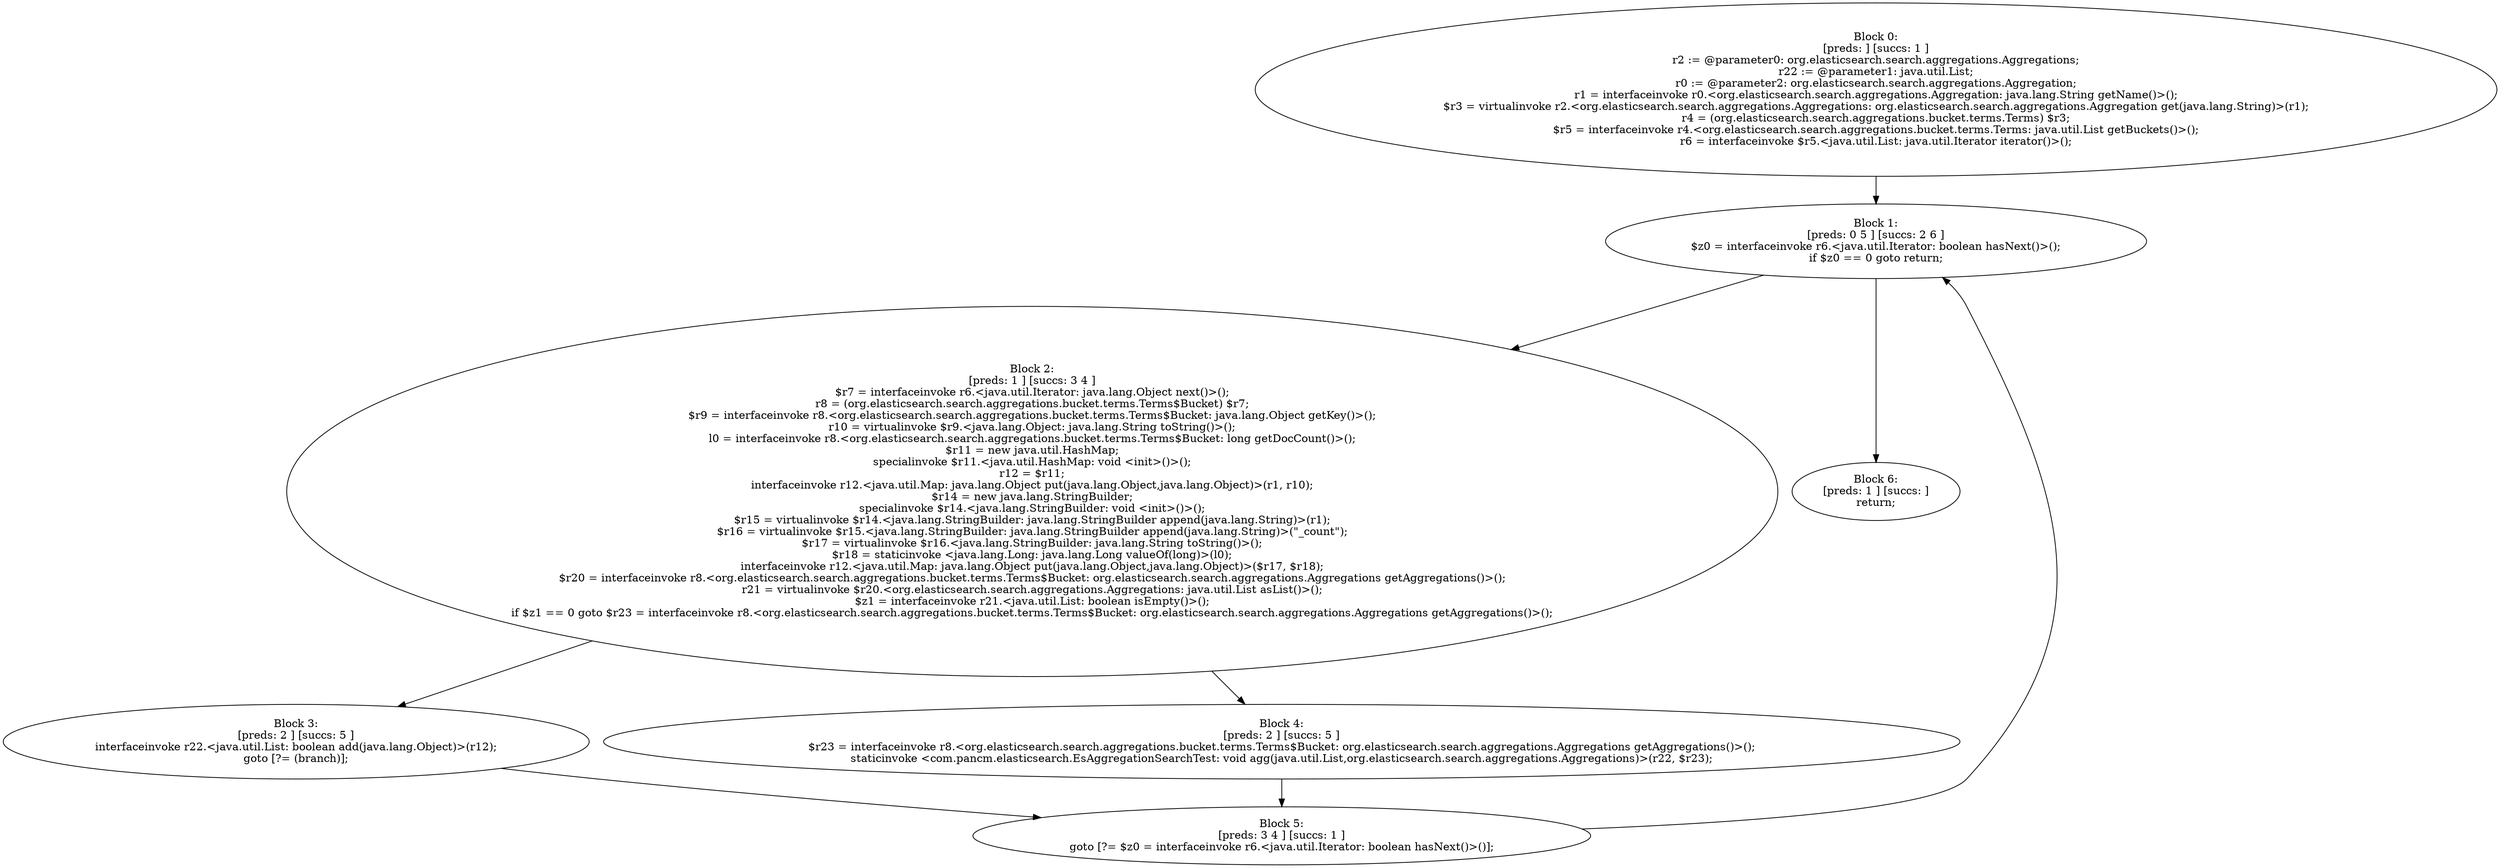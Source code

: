 digraph "unitGraph" {
    "Block 0:
[preds: ] [succs: 1 ]
r2 := @parameter0: org.elasticsearch.search.aggregations.Aggregations;
r22 := @parameter1: java.util.List;
r0 := @parameter2: org.elasticsearch.search.aggregations.Aggregation;
r1 = interfaceinvoke r0.<org.elasticsearch.search.aggregations.Aggregation: java.lang.String getName()>();
$r3 = virtualinvoke r2.<org.elasticsearch.search.aggregations.Aggregations: org.elasticsearch.search.aggregations.Aggregation get(java.lang.String)>(r1);
r4 = (org.elasticsearch.search.aggregations.bucket.terms.Terms) $r3;
$r5 = interfaceinvoke r4.<org.elasticsearch.search.aggregations.bucket.terms.Terms: java.util.List getBuckets()>();
r6 = interfaceinvoke $r5.<java.util.List: java.util.Iterator iterator()>();
"
    "Block 1:
[preds: 0 5 ] [succs: 2 6 ]
$z0 = interfaceinvoke r6.<java.util.Iterator: boolean hasNext()>();
if $z0 == 0 goto return;
"
    "Block 2:
[preds: 1 ] [succs: 3 4 ]
$r7 = interfaceinvoke r6.<java.util.Iterator: java.lang.Object next()>();
r8 = (org.elasticsearch.search.aggregations.bucket.terms.Terms$Bucket) $r7;
$r9 = interfaceinvoke r8.<org.elasticsearch.search.aggregations.bucket.terms.Terms$Bucket: java.lang.Object getKey()>();
r10 = virtualinvoke $r9.<java.lang.Object: java.lang.String toString()>();
l0 = interfaceinvoke r8.<org.elasticsearch.search.aggregations.bucket.terms.Terms$Bucket: long getDocCount()>();
$r11 = new java.util.HashMap;
specialinvoke $r11.<java.util.HashMap: void <init>()>();
r12 = $r11;
interfaceinvoke r12.<java.util.Map: java.lang.Object put(java.lang.Object,java.lang.Object)>(r1, r10);
$r14 = new java.lang.StringBuilder;
specialinvoke $r14.<java.lang.StringBuilder: void <init>()>();
$r15 = virtualinvoke $r14.<java.lang.StringBuilder: java.lang.StringBuilder append(java.lang.String)>(r1);
$r16 = virtualinvoke $r15.<java.lang.StringBuilder: java.lang.StringBuilder append(java.lang.String)>(\"_count\");
$r17 = virtualinvoke $r16.<java.lang.StringBuilder: java.lang.String toString()>();
$r18 = staticinvoke <java.lang.Long: java.lang.Long valueOf(long)>(l0);
interfaceinvoke r12.<java.util.Map: java.lang.Object put(java.lang.Object,java.lang.Object)>($r17, $r18);
$r20 = interfaceinvoke r8.<org.elasticsearch.search.aggregations.bucket.terms.Terms$Bucket: org.elasticsearch.search.aggregations.Aggregations getAggregations()>();
r21 = virtualinvoke $r20.<org.elasticsearch.search.aggregations.Aggregations: java.util.List asList()>();
$z1 = interfaceinvoke r21.<java.util.List: boolean isEmpty()>();
if $z1 == 0 goto $r23 = interfaceinvoke r8.<org.elasticsearch.search.aggregations.bucket.terms.Terms$Bucket: org.elasticsearch.search.aggregations.Aggregations getAggregations()>();
"
    "Block 3:
[preds: 2 ] [succs: 5 ]
interfaceinvoke r22.<java.util.List: boolean add(java.lang.Object)>(r12);
goto [?= (branch)];
"
    "Block 4:
[preds: 2 ] [succs: 5 ]
$r23 = interfaceinvoke r8.<org.elasticsearch.search.aggregations.bucket.terms.Terms$Bucket: org.elasticsearch.search.aggregations.Aggregations getAggregations()>();
staticinvoke <com.pancm.elasticsearch.EsAggregationSearchTest: void agg(java.util.List,org.elasticsearch.search.aggregations.Aggregations)>(r22, $r23);
"
    "Block 5:
[preds: 3 4 ] [succs: 1 ]
goto [?= $z0 = interfaceinvoke r6.<java.util.Iterator: boolean hasNext()>()];
"
    "Block 6:
[preds: 1 ] [succs: ]
return;
"
    "Block 0:
[preds: ] [succs: 1 ]
r2 := @parameter0: org.elasticsearch.search.aggregations.Aggregations;
r22 := @parameter1: java.util.List;
r0 := @parameter2: org.elasticsearch.search.aggregations.Aggregation;
r1 = interfaceinvoke r0.<org.elasticsearch.search.aggregations.Aggregation: java.lang.String getName()>();
$r3 = virtualinvoke r2.<org.elasticsearch.search.aggregations.Aggregations: org.elasticsearch.search.aggregations.Aggregation get(java.lang.String)>(r1);
r4 = (org.elasticsearch.search.aggregations.bucket.terms.Terms) $r3;
$r5 = interfaceinvoke r4.<org.elasticsearch.search.aggregations.bucket.terms.Terms: java.util.List getBuckets()>();
r6 = interfaceinvoke $r5.<java.util.List: java.util.Iterator iterator()>();
"->"Block 1:
[preds: 0 5 ] [succs: 2 6 ]
$z0 = interfaceinvoke r6.<java.util.Iterator: boolean hasNext()>();
if $z0 == 0 goto return;
";
    "Block 1:
[preds: 0 5 ] [succs: 2 6 ]
$z0 = interfaceinvoke r6.<java.util.Iterator: boolean hasNext()>();
if $z0 == 0 goto return;
"->"Block 2:
[preds: 1 ] [succs: 3 4 ]
$r7 = interfaceinvoke r6.<java.util.Iterator: java.lang.Object next()>();
r8 = (org.elasticsearch.search.aggregations.bucket.terms.Terms$Bucket) $r7;
$r9 = interfaceinvoke r8.<org.elasticsearch.search.aggregations.bucket.terms.Terms$Bucket: java.lang.Object getKey()>();
r10 = virtualinvoke $r9.<java.lang.Object: java.lang.String toString()>();
l0 = interfaceinvoke r8.<org.elasticsearch.search.aggregations.bucket.terms.Terms$Bucket: long getDocCount()>();
$r11 = new java.util.HashMap;
specialinvoke $r11.<java.util.HashMap: void <init>()>();
r12 = $r11;
interfaceinvoke r12.<java.util.Map: java.lang.Object put(java.lang.Object,java.lang.Object)>(r1, r10);
$r14 = new java.lang.StringBuilder;
specialinvoke $r14.<java.lang.StringBuilder: void <init>()>();
$r15 = virtualinvoke $r14.<java.lang.StringBuilder: java.lang.StringBuilder append(java.lang.String)>(r1);
$r16 = virtualinvoke $r15.<java.lang.StringBuilder: java.lang.StringBuilder append(java.lang.String)>(\"_count\");
$r17 = virtualinvoke $r16.<java.lang.StringBuilder: java.lang.String toString()>();
$r18 = staticinvoke <java.lang.Long: java.lang.Long valueOf(long)>(l0);
interfaceinvoke r12.<java.util.Map: java.lang.Object put(java.lang.Object,java.lang.Object)>($r17, $r18);
$r20 = interfaceinvoke r8.<org.elasticsearch.search.aggregations.bucket.terms.Terms$Bucket: org.elasticsearch.search.aggregations.Aggregations getAggregations()>();
r21 = virtualinvoke $r20.<org.elasticsearch.search.aggregations.Aggregations: java.util.List asList()>();
$z1 = interfaceinvoke r21.<java.util.List: boolean isEmpty()>();
if $z1 == 0 goto $r23 = interfaceinvoke r8.<org.elasticsearch.search.aggregations.bucket.terms.Terms$Bucket: org.elasticsearch.search.aggregations.Aggregations getAggregations()>();
";
    "Block 1:
[preds: 0 5 ] [succs: 2 6 ]
$z0 = interfaceinvoke r6.<java.util.Iterator: boolean hasNext()>();
if $z0 == 0 goto return;
"->"Block 6:
[preds: 1 ] [succs: ]
return;
";
    "Block 2:
[preds: 1 ] [succs: 3 4 ]
$r7 = interfaceinvoke r6.<java.util.Iterator: java.lang.Object next()>();
r8 = (org.elasticsearch.search.aggregations.bucket.terms.Terms$Bucket) $r7;
$r9 = interfaceinvoke r8.<org.elasticsearch.search.aggregations.bucket.terms.Terms$Bucket: java.lang.Object getKey()>();
r10 = virtualinvoke $r9.<java.lang.Object: java.lang.String toString()>();
l0 = interfaceinvoke r8.<org.elasticsearch.search.aggregations.bucket.terms.Terms$Bucket: long getDocCount()>();
$r11 = new java.util.HashMap;
specialinvoke $r11.<java.util.HashMap: void <init>()>();
r12 = $r11;
interfaceinvoke r12.<java.util.Map: java.lang.Object put(java.lang.Object,java.lang.Object)>(r1, r10);
$r14 = new java.lang.StringBuilder;
specialinvoke $r14.<java.lang.StringBuilder: void <init>()>();
$r15 = virtualinvoke $r14.<java.lang.StringBuilder: java.lang.StringBuilder append(java.lang.String)>(r1);
$r16 = virtualinvoke $r15.<java.lang.StringBuilder: java.lang.StringBuilder append(java.lang.String)>(\"_count\");
$r17 = virtualinvoke $r16.<java.lang.StringBuilder: java.lang.String toString()>();
$r18 = staticinvoke <java.lang.Long: java.lang.Long valueOf(long)>(l0);
interfaceinvoke r12.<java.util.Map: java.lang.Object put(java.lang.Object,java.lang.Object)>($r17, $r18);
$r20 = interfaceinvoke r8.<org.elasticsearch.search.aggregations.bucket.terms.Terms$Bucket: org.elasticsearch.search.aggregations.Aggregations getAggregations()>();
r21 = virtualinvoke $r20.<org.elasticsearch.search.aggregations.Aggregations: java.util.List asList()>();
$z1 = interfaceinvoke r21.<java.util.List: boolean isEmpty()>();
if $z1 == 0 goto $r23 = interfaceinvoke r8.<org.elasticsearch.search.aggregations.bucket.terms.Terms$Bucket: org.elasticsearch.search.aggregations.Aggregations getAggregations()>();
"->"Block 3:
[preds: 2 ] [succs: 5 ]
interfaceinvoke r22.<java.util.List: boolean add(java.lang.Object)>(r12);
goto [?= (branch)];
";
    "Block 2:
[preds: 1 ] [succs: 3 4 ]
$r7 = interfaceinvoke r6.<java.util.Iterator: java.lang.Object next()>();
r8 = (org.elasticsearch.search.aggregations.bucket.terms.Terms$Bucket) $r7;
$r9 = interfaceinvoke r8.<org.elasticsearch.search.aggregations.bucket.terms.Terms$Bucket: java.lang.Object getKey()>();
r10 = virtualinvoke $r9.<java.lang.Object: java.lang.String toString()>();
l0 = interfaceinvoke r8.<org.elasticsearch.search.aggregations.bucket.terms.Terms$Bucket: long getDocCount()>();
$r11 = new java.util.HashMap;
specialinvoke $r11.<java.util.HashMap: void <init>()>();
r12 = $r11;
interfaceinvoke r12.<java.util.Map: java.lang.Object put(java.lang.Object,java.lang.Object)>(r1, r10);
$r14 = new java.lang.StringBuilder;
specialinvoke $r14.<java.lang.StringBuilder: void <init>()>();
$r15 = virtualinvoke $r14.<java.lang.StringBuilder: java.lang.StringBuilder append(java.lang.String)>(r1);
$r16 = virtualinvoke $r15.<java.lang.StringBuilder: java.lang.StringBuilder append(java.lang.String)>(\"_count\");
$r17 = virtualinvoke $r16.<java.lang.StringBuilder: java.lang.String toString()>();
$r18 = staticinvoke <java.lang.Long: java.lang.Long valueOf(long)>(l0);
interfaceinvoke r12.<java.util.Map: java.lang.Object put(java.lang.Object,java.lang.Object)>($r17, $r18);
$r20 = interfaceinvoke r8.<org.elasticsearch.search.aggregations.bucket.terms.Terms$Bucket: org.elasticsearch.search.aggregations.Aggregations getAggregations()>();
r21 = virtualinvoke $r20.<org.elasticsearch.search.aggregations.Aggregations: java.util.List asList()>();
$z1 = interfaceinvoke r21.<java.util.List: boolean isEmpty()>();
if $z1 == 0 goto $r23 = interfaceinvoke r8.<org.elasticsearch.search.aggregations.bucket.terms.Terms$Bucket: org.elasticsearch.search.aggregations.Aggregations getAggregations()>();
"->"Block 4:
[preds: 2 ] [succs: 5 ]
$r23 = interfaceinvoke r8.<org.elasticsearch.search.aggregations.bucket.terms.Terms$Bucket: org.elasticsearch.search.aggregations.Aggregations getAggregations()>();
staticinvoke <com.pancm.elasticsearch.EsAggregationSearchTest: void agg(java.util.List,org.elasticsearch.search.aggregations.Aggregations)>(r22, $r23);
";
    "Block 3:
[preds: 2 ] [succs: 5 ]
interfaceinvoke r22.<java.util.List: boolean add(java.lang.Object)>(r12);
goto [?= (branch)];
"->"Block 5:
[preds: 3 4 ] [succs: 1 ]
goto [?= $z0 = interfaceinvoke r6.<java.util.Iterator: boolean hasNext()>()];
";
    "Block 4:
[preds: 2 ] [succs: 5 ]
$r23 = interfaceinvoke r8.<org.elasticsearch.search.aggregations.bucket.terms.Terms$Bucket: org.elasticsearch.search.aggregations.Aggregations getAggregations()>();
staticinvoke <com.pancm.elasticsearch.EsAggregationSearchTest: void agg(java.util.List,org.elasticsearch.search.aggregations.Aggregations)>(r22, $r23);
"->"Block 5:
[preds: 3 4 ] [succs: 1 ]
goto [?= $z0 = interfaceinvoke r6.<java.util.Iterator: boolean hasNext()>()];
";
    "Block 5:
[preds: 3 4 ] [succs: 1 ]
goto [?= $z0 = interfaceinvoke r6.<java.util.Iterator: boolean hasNext()>()];
"->"Block 1:
[preds: 0 5 ] [succs: 2 6 ]
$z0 = interfaceinvoke r6.<java.util.Iterator: boolean hasNext()>();
if $z0 == 0 goto return;
";
}
